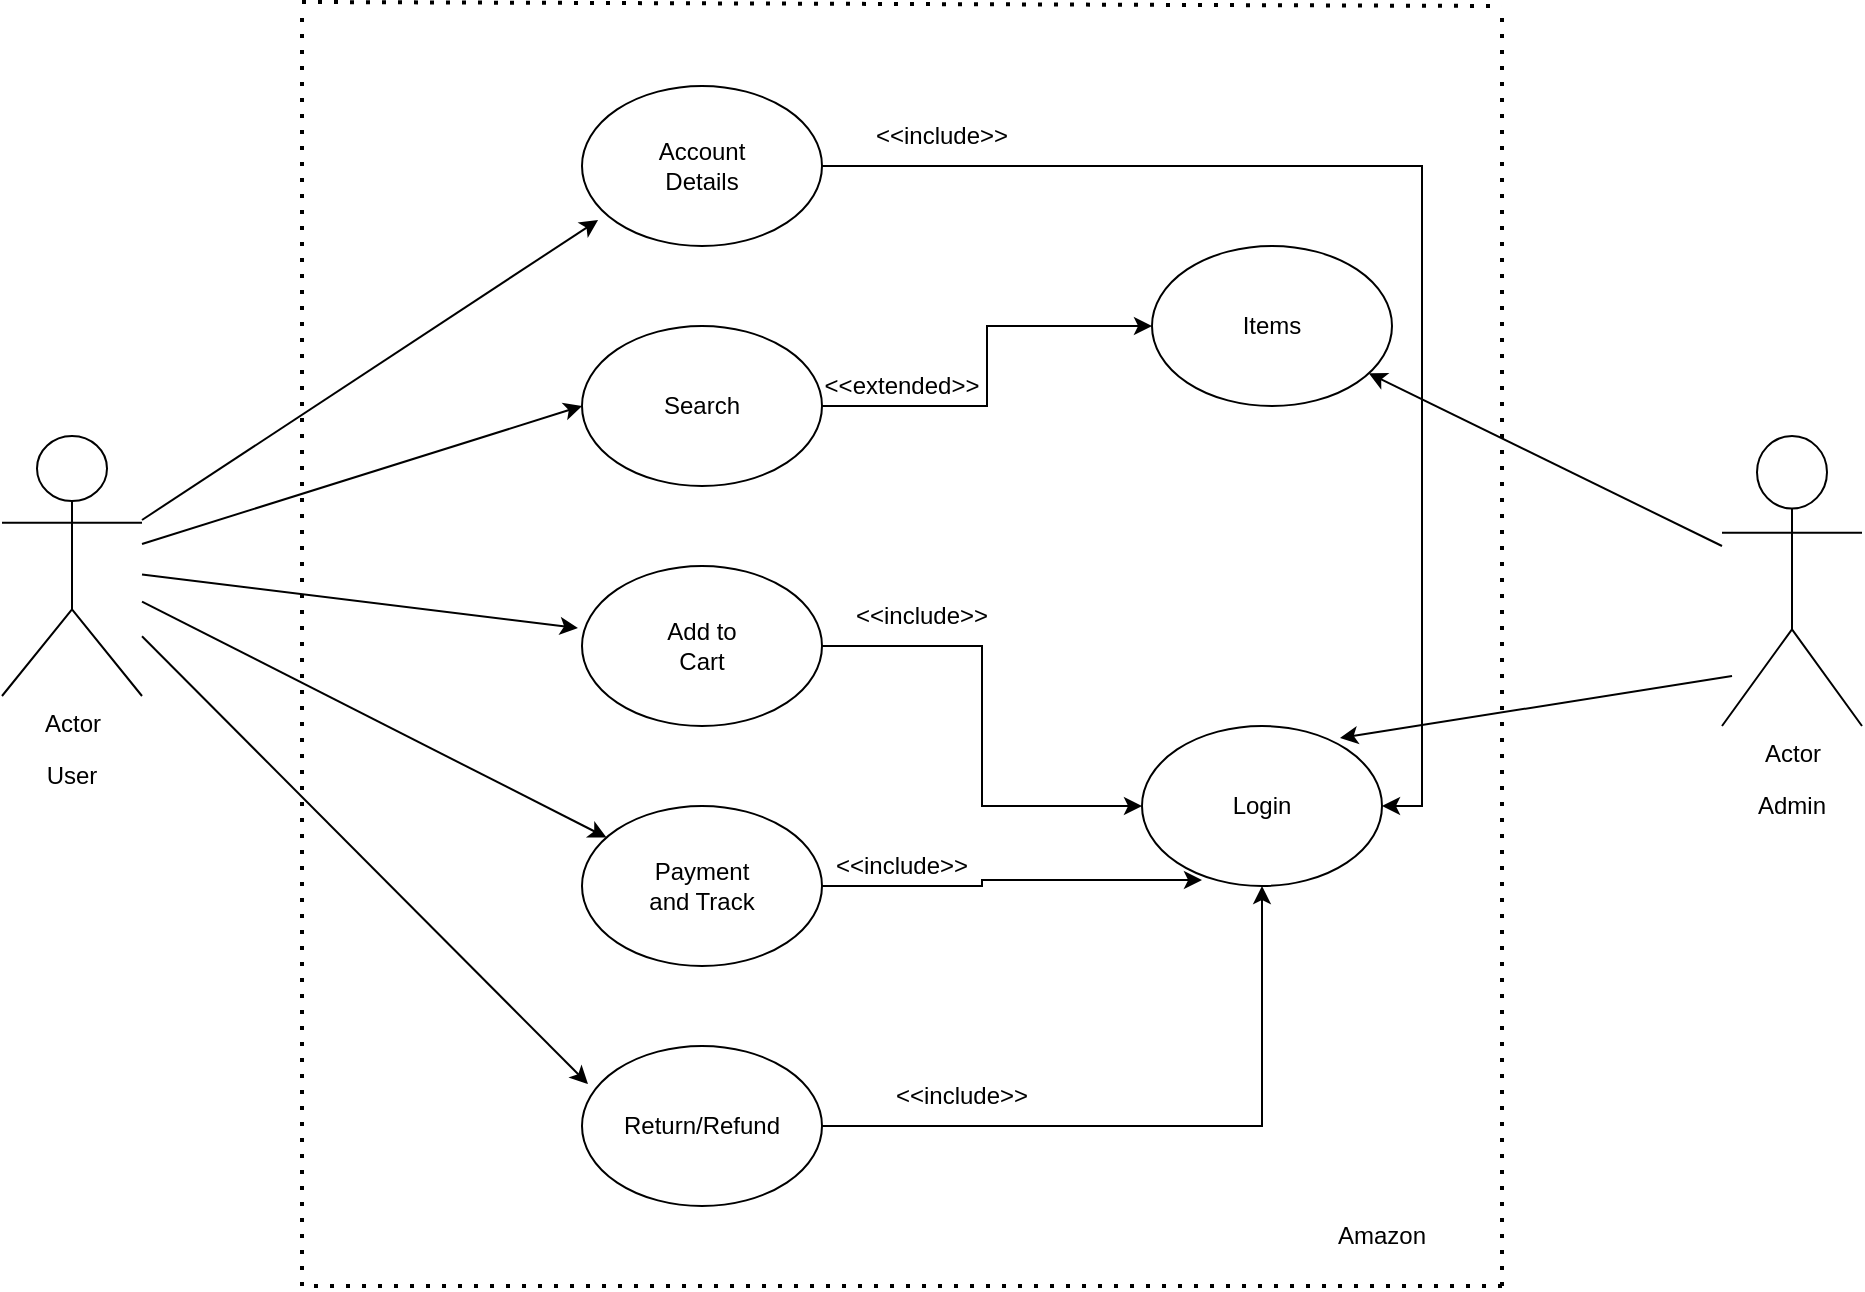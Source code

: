 <mxfile version="24.0.2" type="github">
  <diagram name="Page-1" id="msvfN9fErsn8beNRXXR8">
    <mxGraphModel dx="2351" dy="791" grid="1" gridSize="10" guides="1" tooltips="1" connect="1" arrows="1" fold="1" page="1" pageScale="1" pageWidth="850" pageHeight="1100" math="0" shadow="0">
      <root>
        <mxCell id="0" />
        <mxCell id="1" parent="0" />
        <mxCell id="8iroQVski2aLaOFxtBMs-1" value="Actor" style="shape=umlActor;verticalLabelPosition=bottom;verticalAlign=top;html=1;outlineConnect=0;" parent="1" vertex="1">
          <mxGeometry x="-150" y="255" width="70" height="130" as="geometry" />
        </mxCell>
        <mxCell id="8iroQVski2aLaOFxtBMs-22" style="edgeStyle=orthogonalEdgeStyle;rounded=0;orthogonalLoop=1;jettySize=auto;html=1;entryX=0;entryY=0.5;entryDx=0;entryDy=0;" parent="1" source="8iroQVski2aLaOFxtBMs-2" target="8iroQVski2aLaOFxtBMs-7" edge="1">
          <mxGeometry relative="1" as="geometry" />
        </mxCell>
        <mxCell id="8iroQVski2aLaOFxtBMs-2" value="" style="ellipse;whiteSpace=wrap;html=1;" parent="1" vertex="1">
          <mxGeometry x="140" y="200" width="120" height="80" as="geometry" />
        </mxCell>
        <mxCell id="8iroQVski2aLaOFxtBMs-29" style="edgeStyle=orthogonalEdgeStyle;rounded=0;orthogonalLoop=1;jettySize=auto;html=1;entryX=1;entryY=0.5;entryDx=0;entryDy=0;" parent="1" source="8iroQVski2aLaOFxtBMs-3" target="8iroQVski2aLaOFxtBMs-8" edge="1">
          <mxGeometry relative="1" as="geometry" />
        </mxCell>
        <mxCell id="8iroQVski2aLaOFxtBMs-3" value="" style="ellipse;whiteSpace=wrap;html=1;" parent="1" vertex="1">
          <mxGeometry x="140" y="80" width="120" height="80" as="geometry" />
        </mxCell>
        <mxCell id="8iroQVski2aLaOFxtBMs-23" style="edgeStyle=orthogonalEdgeStyle;rounded=0;orthogonalLoop=1;jettySize=auto;html=1;entryX=0;entryY=0.5;entryDx=0;entryDy=0;" parent="1" source="8iroQVski2aLaOFxtBMs-4" target="8iroQVski2aLaOFxtBMs-8" edge="1">
          <mxGeometry relative="1" as="geometry" />
        </mxCell>
        <mxCell id="8iroQVski2aLaOFxtBMs-4" value="" style="ellipse;whiteSpace=wrap;html=1;" parent="1" vertex="1">
          <mxGeometry x="140" y="320" width="120" height="80" as="geometry" />
        </mxCell>
        <mxCell id="8iroQVski2aLaOFxtBMs-5" value="" style="ellipse;whiteSpace=wrap;html=1;" parent="1" vertex="1">
          <mxGeometry x="140" y="440" width="120" height="80" as="geometry" />
        </mxCell>
        <mxCell id="8iroQVski2aLaOFxtBMs-27" style="edgeStyle=orthogonalEdgeStyle;rounded=0;orthogonalLoop=1;jettySize=auto;html=1;entryX=0.5;entryY=1;entryDx=0;entryDy=0;" parent="1" source="8iroQVski2aLaOFxtBMs-6" target="8iroQVski2aLaOFxtBMs-8" edge="1">
          <mxGeometry relative="1" as="geometry" />
        </mxCell>
        <mxCell id="8iroQVski2aLaOFxtBMs-6" value="" style="ellipse;whiteSpace=wrap;html=1;" parent="1" vertex="1">
          <mxGeometry x="140" y="560" width="120" height="80" as="geometry" />
        </mxCell>
        <mxCell id="8iroQVski2aLaOFxtBMs-7" value="" style="ellipse;whiteSpace=wrap;html=1;" parent="1" vertex="1">
          <mxGeometry x="425" y="160" width="120" height="80" as="geometry" />
        </mxCell>
        <mxCell id="8iroQVski2aLaOFxtBMs-8" value="" style="ellipse;whiteSpace=wrap;html=1;" parent="1" vertex="1">
          <mxGeometry x="420" y="400" width="120" height="80" as="geometry" />
        </mxCell>
        <mxCell id="8iroQVski2aLaOFxtBMs-9" value="Actor" style="shape=umlActor;verticalLabelPosition=bottom;verticalAlign=top;html=1;outlineConnect=0;" parent="1" vertex="1">
          <mxGeometry x="710" y="255" width="70" height="145" as="geometry" />
        </mxCell>
        <mxCell id="8iroQVski2aLaOFxtBMs-10" value="User" style="text;html=1;align=center;verticalAlign=middle;whiteSpace=wrap;rounded=0;" parent="1" vertex="1">
          <mxGeometry x="-145" y="410" width="60" height="30" as="geometry" />
        </mxCell>
        <mxCell id="8iroQVski2aLaOFxtBMs-11" value="Return/Refund" style="text;html=1;align=center;verticalAlign=middle;whiteSpace=wrap;rounded=0;" parent="1" vertex="1">
          <mxGeometry x="170" y="585" width="60" height="30" as="geometry" />
        </mxCell>
        <mxCell id="8iroQVski2aLaOFxtBMs-12" value="Payment and Track" style="text;html=1;align=center;verticalAlign=middle;whiteSpace=wrap;rounded=0;" parent="1" vertex="1">
          <mxGeometry x="170" y="465" width="60" height="30" as="geometry" />
        </mxCell>
        <mxCell id="8iroQVski2aLaOFxtBMs-13" value="Add to Cart" style="text;html=1;align=center;verticalAlign=middle;whiteSpace=wrap;rounded=0;" parent="1" vertex="1">
          <mxGeometry x="170" y="345" width="60" height="30" as="geometry" />
        </mxCell>
        <mxCell id="8iroQVski2aLaOFxtBMs-14" value="Search" style="text;html=1;align=center;verticalAlign=middle;whiteSpace=wrap;rounded=0;" parent="1" vertex="1">
          <mxGeometry x="170" y="225" width="60" height="30" as="geometry" />
        </mxCell>
        <mxCell id="8iroQVski2aLaOFxtBMs-15" value="Account Details" style="text;html=1;align=center;verticalAlign=middle;whiteSpace=wrap;rounded=0;" parent="1" vertex="1">
          <mxGeometry x="170" y="105" width="60" height="30" as="geometry" />
        </mxCell>
        <mxCell id="8iroQVski2aLaOFxtBMs-16" value="Login" style="text;html=1;align=center;verticalAlign=middle;whiteSpace=wrap;rounded=0;" parent="1" vertex="1">
          <mxGeometry x="450" y="425" width="60" height="30" as="geometry" />
        </mxCell>
        <mxCell id="8iroQVski2aLaOFxtBMs-17" value="Items" style="text;html=1;align=center;verticalAlign=middle;whiteSpace=wrap;rounded=0;" parent="1" vertex="1">
          <mxGeometry x="455" y="185" width="60" height="30" as="geometry" />
        </mxCell>
        <mxCell id="8iroQVski2aLaOFxtBMs-18" value="Admin" style="text;html=1;align=center;verticalAlign=middle;whiteSpace=wrap;rounded=0;" parent="1" vertex="1">
          <mxGeometry x="715" y="425" width="60" height="30" as="geometry" />
        </mxCell>
        <mxCell id="8iroQVski2aLaOFxtBMs-28" style="edgeStyle=orthogonalEdgeStyle;rounded=0;orthogonalLoop=1;jettySize=auto;html=1;entryX=0.25;entryY=0.963;entryDx=0;entryDy=0;entryPerimeter=0;" parent="1" source="8iroQVski2aLaOFxtBMs-5" target="8iroQVski2aLaOFxtBMs-8" edge="1">
          <mxGeometry relative="1" as="geometry" />
        </mxCell>
        <mxCell id="8iroQVski2aLaOFxtBMs-30" value="" style="endArrow=classic;html=1;rounded=0;entryX=0.067;entryY=0.838;entryDx=0;entryDy=0;entryPerimeter=0;" parent="1" source="8iroQVski2aLaOFxtBMs-1" target="8iroQVski2aLaOFxtBMs-3" edge="1">
          <mxGeometry width="50" height="50" relative="1" as="geometry">
            <mxPoint x="-10" y="300" as="sourcePoint" />
            <mxPoint x="40" y="250" as="targetPoint" />
          </mxGeometry>
        </mxCell>
        <mxCell id="8iroQVski2aLaOFxtBMs-31" value="" style="endArrow=classic;html=1;rounded=0;entryX=0;entryY=0.5;entryDx=0;entryDy=0;" parent="1" source="8iroQVski2aLaOFxtBMs-1" target="8iroQVski2aLaOFxtBMs-2" edge="1">
          <mxGeometry width="50" height="50" relative="1" as="geometry">
            <mxPoint x="-70" y="320" as="sourcePoint" />
            <mxPoint x="50" y="260" as="targetPoint" />
          </mxGeometry>
        </mxCell>
        <mxCell id="8iroQVski2aLaOFxtBMs-32" value="" style="endArrow=classic;html=1;rounded=0;entryX=-0.017;entryY=0.388;entryDx=0;entryDy=0;entryPerimeter=0;" parent="1" source="8iroQVski2aLaOFxtBMs-1" target="8iroQVski2aLaOFxtBMs-4" edge="1">
          <mxGeometry width="50" height="50" relative="1" as="geometry">
            <mxPoint y="345" as="sourcePoint" />
            <mxPoint x="50" y="295" as="targetPoint" />
          </mxGeometry>
        </mxCell>
        <mxCell id="8iroQVski2aLaOFxtBMs-33" value="" style="endArrow=classic;html=1;rounded=0;" parent="1" source="8iroQVski2aLaOFxtBMs-1" target="8iroQVski2aLaOFxtBMs-5" edge="1">
          <mxGeometry width="50" height="50" relative="1" as="geometry">
            <mxPoint x="-70" y="340" as="sourcePoint" />
            <mxPoint x="45" y="310" as="targetPoint" />
          </mxGeometry>
        </mxCell>
        <mxCell id="8iroQVski2aLaOFxtBMs-34" value="" style="endArrow=classic;html=1;rounded=0;entryX=0.025;entryY=0.238;entryDx=0;entryDy=0;entryPerimeter=0;" parent="1" source="8iroQVski2aLaOFxtBMs-1" target="8iroQVski2aLaOFxtBMs-6" edge="1">
          <mxGeometry width="50" height="50" relative="1" as="geometry">
            <mxPoint y="395" as="sourcePoint" />
            <mxPoint x="50" y="345" as="targetPoint" />
          </mxGeometry>
        </mxCell>
        <mxCell id="8iroQVski2aLaOFxtBMs-35" value="" style="endArrow=classic;html=1;rounded=0;" parent="1" target="8iroQVski2aLaOFxtBMs-7" edge="1">
          <mxGeometry width="50" height="50" relative="1" as="geometry">
            <mxPoint x="710" y="310" as="sourcePoint" />
            <mxPoint x="760" y="260" as="targetPoint" />
          </mxGeometry>
        </mxCell>
        <mxCell id="8iroQVski2aLaOFxtBMs-36" value="" style="endArrow=classic;html=1;rounded=0;entryX=0.825;entryY=0.075;entryDx=0;entryDy=0;entryPerimeter=0;" parent="1" target="8iroQVski2aLaOFxtBMs-8" edge="1">
          <mxGeometry width="50" height="50" relative="1" as="geometry">
            <mxPoint x="715" y="375" as="sourcePoint" />
            <mxPoint x="765" y="325" as="targetPoint" />
          </mxGeometry>
        </mxCell>
        <mxCell id="8iroQVski2aLaOFxtBMs-38" value="&amp;lt;&amp;lt;include&amp;gt;&amp;gt;" style="text;html=1;align=center;verticalAlign=middle;whiteSpace=wrap;rounded=0;" parent="1" vertex="1">
          <mxGeometry x="290" y="90" width="60" height="30" as="geometry" />
        </mxCell>
        <mxCell id="8iroQVski2aLaOFxtBMs-39" value="&amp;lt;&amp;lt;extended&amp;gt;&amp;gt;" style="text;html=1;align=center;verticalAlign=middle;whiteSpace=wrap;rounded=0;" parent="1" vertex="1">
          <mxGeometry x="270" y="215" width="60" height="30" as="geometry" />
        </mxCell>
        <mxCell id="8iroQVski2aLaOFxtBMs-40" value="&amp;lt;&amp;lt;include&amp;gt;&amp;gt;" style="text;html=1;align=center;verticalAlign=middle;whiteSpace=wrap;rounded=0;" parent="1" vertex="1">
          <mxGeometry x="280" y="330" width="60" height="30" as="geometry" />
        </mxCell>
        <mxCell id="8iroQVski2aLaOFxtBMs-41" value="&amp;lt;&amp;lt;include&amp;gt;&amp;gt;" style="text;html=1;align=center;verticalAlign=middle;whiteSpace=wrap;rounded=0;" parent="1" vertex="1">
          <mxGeometry x="270" y="455" width="60" height="30" as="geometry" />
        </mxCell>
        <mxCell id="8iroQVski2aLaOFxtBMs-42" value="&amp;lt;&amp;lt;include&amp;gt;&amp;gt;" style="text;html=1;align=center;verticalAlign=middle;whiteSpace=wrap;rounded=0;" parent="1" vertex="1">
          <mxGeometry x="300" y="570" width="60" height="30" as="geometry" />
        </mxCell>
        <mxCell id="8iroQVski2aLaOFxtBMs-43" value="" style="endArrow=none;dashed=1;html=1;dashPattern=1 3;strokeWidth=2;rounded=0;" parent="1" edge="1">
          <mxGeometry width="50" height="50" relative="1" as="geometry">
            <mxPoint y="680" as="sourcePoint" />
            <mxPoint y="40" as="targetPoint" />
          </mxGeometry>
        </mxCell>
        <mxCell id="8iroQVski2aLaOFxtBMs-45" value="" style="endArrow=none;dashed=1;html=1;dashPattern=1 3;strokeWidth=2;rounded=0;" parent="1" edge="1">
          <mxGeometry width="50" height="50" relative="1" as="geometry">
            <mxPoint x="600" y="680" as="sourcePoint" />
            <mxPoint y="680" as="targetPoint" />
          </mxGeometry>
        </mxCell>
        <mxCell id="8iroQVski2aLaOFxtBMs-46" value="" style="endArrow=none;dashed=1;html=1;dashPattern=1 3;strokeWidth=2;rounded=0;" parent="1" edge="1">
          <mxGeometry width="50" height="50" relative="1" as="geometry">
            <mxPoint y="38" as="sourcePoint" />
            <mxPoint x="600" y="40" as="targetPoint" />
          </mxGeometry>
        </mxCell>
        <mxCell id="8iroQVski2aLaOFxtBMs-47" value="" style="endArrow=none;dashed=1;html=1;dashPattern=1 3;strokeWidth=2;rounded=0;" parent="1" edge="1">
          <mxGeometry width="50" height="50" relative="1" as="geometry">
            <mxPoint x="600" y="680" as="sourcePoint" />
            <mxPoint x="600" y="40" as="targetPoint" />
          </mxGeometry>
        </mxCell>
        <mxCell id="8iroQVski2aLaOFxtBMs-48" value="Amazon" style="text;html=1;align=center;verticalAlign=middle;whiteSpace=wrap;rounded=0;" parent="1" vertex="1">
          <mxGeometry x="510" y="640" width="60" height="30" as="geometry" />
        </mxCell>
      </root>
    </mxGraphModel>
  </diagram>
</mxfile>
